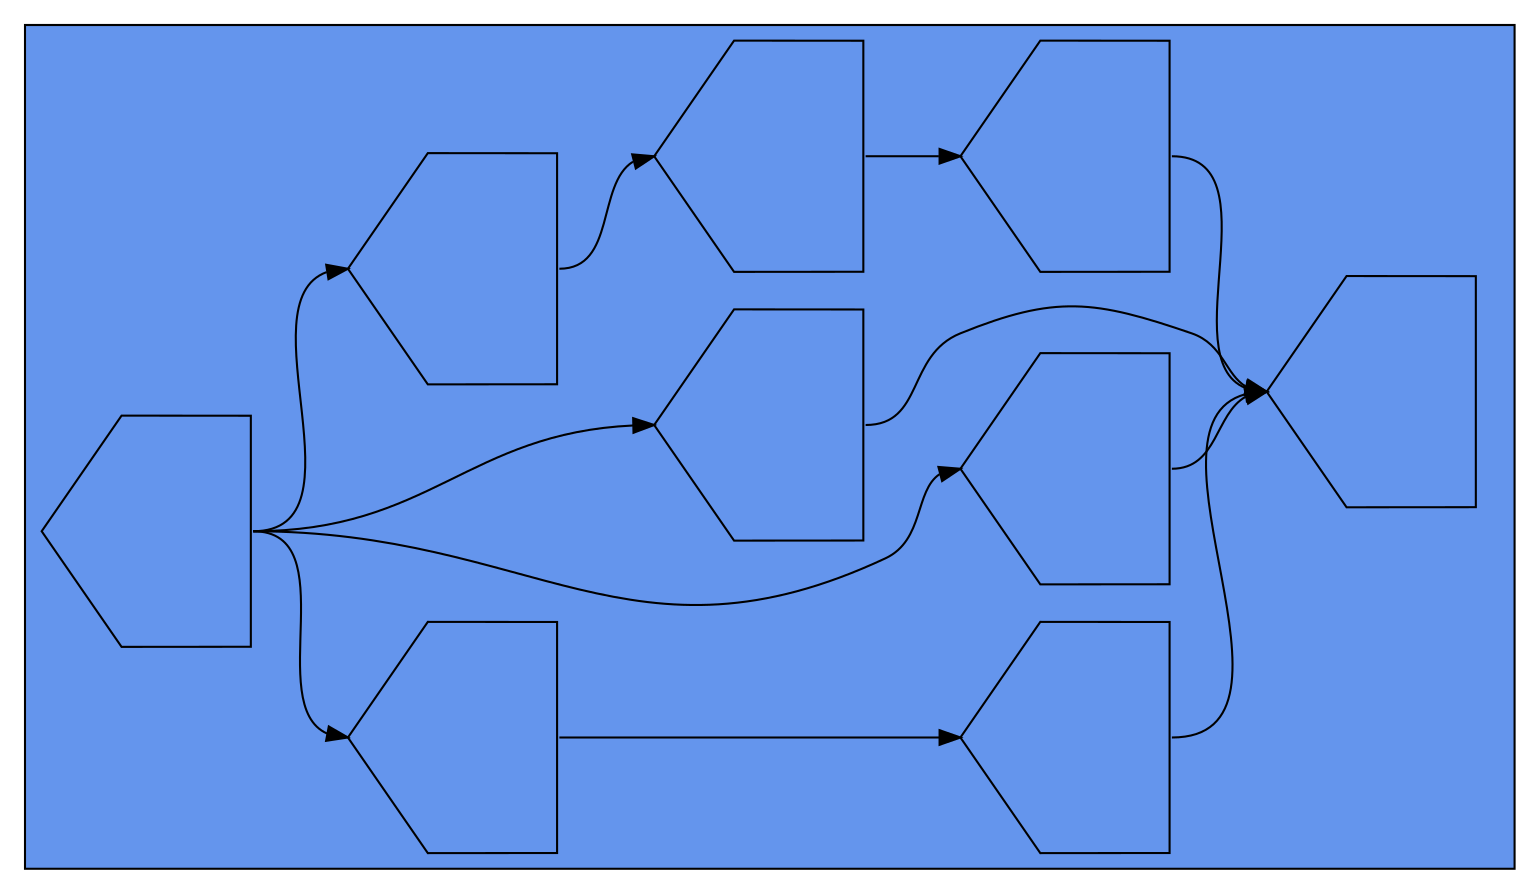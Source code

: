 digraph asm {
	rotate=90;
	edge [headport=n,tailport=s];
subgraph cluster_Bc14_c12_c11_c13_c32_c35_c34_c33_c10 {
	c14 [label="",height=1.53571,width=1.53571,shape=house];
	c12 [label="",height=1.53571,width=1.53571,shape=house];
	c11 [label="",height=1.53571,width=1.53571,shape=house];
	c13 [label="",height=1.53571,width=1.53571,shape=house];
	c32 [label="",height=1.53571,width=1.53571,shape=house];
	c35 [label="",height=1.53571,width=1.53571,shape=house];
	c34 [label="",height=1.53571,width=1.53571,shape=house];
	c33 [label="",height=1.53571,width=1.53571,shape=house];
	c10 [label="",height=1.53571,width=1.53571,shape=house];
	style=filled;
	fillcolor=cornflowerblue;
}
	c14 -> c12
	c14 -> c13
	c14 -> c32
	c14 -> c35
	c12 -> c11
	c11 -> c10
	c13 -> c10
	c33 -> c10
	c34 -> c33
	c35 -> c34
	c32 -> c10
}